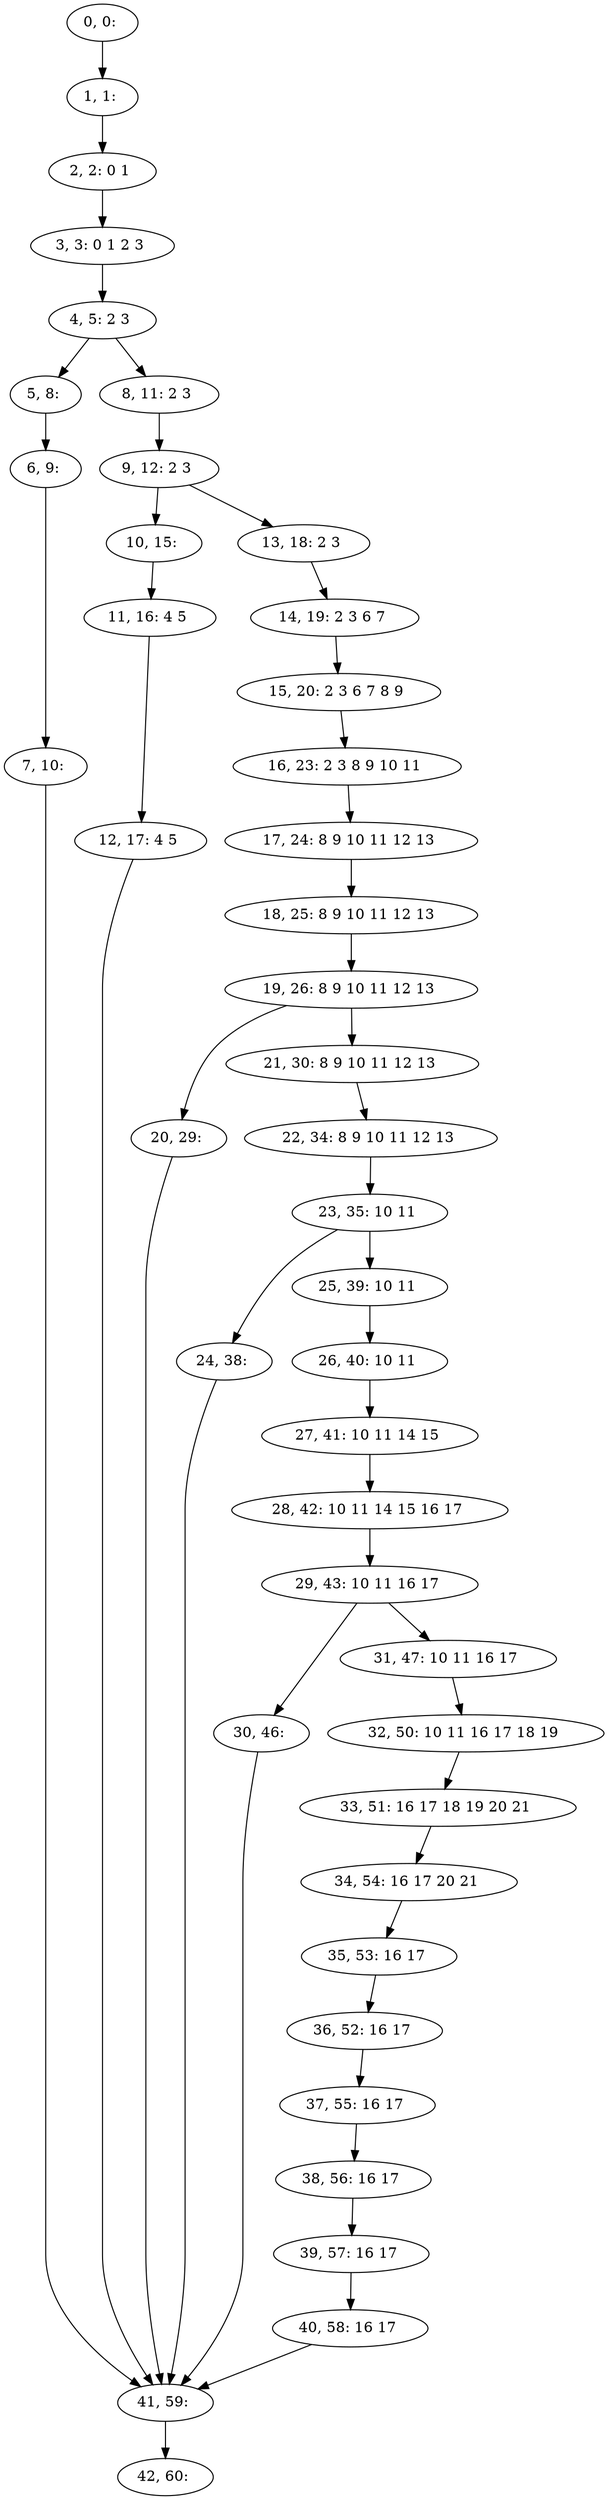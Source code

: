 digraph G {
0[label="0, 0: "];
1[label="1, 1: "];
2[label="2, 2: 0 1 "];
3[label="3, 3: 0 1 2 3 "];
4[label="4, 5: 2 3 "];
5[label="5, 8: "];
6[label="6, 9: "];
7[label="7, 10: "];
8[label="8, 11: 2 3 "];
9[label="9, 12: 2 3 "];
10[label="10, 15: "];
11[label="11, 16: 4 5 "];
12[label="12, 17: 4 5 "];
13[label="13, 18: 2 3 "];
14[label="14, 19: 2 3 6 7 "];
15[label="15, 20: 2 3 6 7 8 9 "];
16[label="16, 23: 2 3 8 9 10 11 "];
17[label="17, 24: 8 9 10 11 12 13 "];
18[label="18, 25: 8 9 10 11 12 13 "];
19[label="19, 26: 8 9 10 11 12 13 "];
20[label="20, 29: "];
21[label="21, 30: 8 9 10 11 12 13 "];
22[label="22, 34: 8 9 10 11 12 13 "];
23[label="23, 35: 10 11 "];
24[label="24, 38: "];
25[label="25, 39: 10 11 "];
26[label="26, 40: 10 11 "];
27[label="27, 41: 10 11 14 15 "];
28[label="28, 42: 10 11 14 15 16 17 "];
29[label="29, 43: 10 11 16 17 "];
30[label="30, 46: "];
31[label="31, 47: 10 11 16 17 "];
32[label="32, 50: 10 11 16 17 18 19 "];
33[label="33, 51: 16 17 18 19 20 21 "];
34[label="34, 54: 16 17 20 21 "];
35[label="35, 53: 16 17 "];
36[label="36, 52: 16 17 "];
37[label="37, 55: 16 17 "];
38[label="38, 56: 16 17 "];
39[label="39, 57: 16 17 "];
40[label="40, 58: 16 17 "];
41[label="41, 59: "];
42[label="42, 60: "];
0->1 ;
1->2 ;
2->3 ;
3->4 ;
4->5 ;
4->8 ;
5->6 ;
6->7 ;
7->41 ;
8->9 ;
9->10 ;
9->13 ;
10->11 ;
11->12 ;
12->41 ;
13->14 ;
14->15 ;
15->16 ;
16->17 ;
17->18 ;
18->19 ;
19->20 ;
19->21 ;
20->41 ;
21->22 ;
22->23 ;
23->24 ;
23->25 ;
24->41 ;
25->26 ;
26->27 ;
27->28 ;
28->29 ;
29->30 ;
29->31 ;
30->41 ;
31->32 ;
32->33 ;
33->34 ;
34->35 ;
35->36 ;
36->37 ;
37->38 ;
38->39 ;
39->40 ;
40->41 ;
41->42 ;
}
